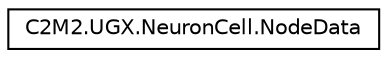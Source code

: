 digraph "Graphical Class Hierarchy"
{
 // LATEX_PDF_SIZE
  edge [fontname="Helvetica",fontsize="10",labelfontname="Helvetica",labelfontsize="10"];
  node [fontname="Helvetica",fontsize="10",shape=record];
  rankdir="LR";
  Node0 [label="C2M2.UGX.NeuronCell.NodeData",height=0.2,width=0.4,color="black", fillcolor="white", style="filled",URL="$d5/db4/struct_c2_m2_1_1_u_g_x_1_1_neuron_cell_1_1_node_data.html",tooltip=" "];
}
